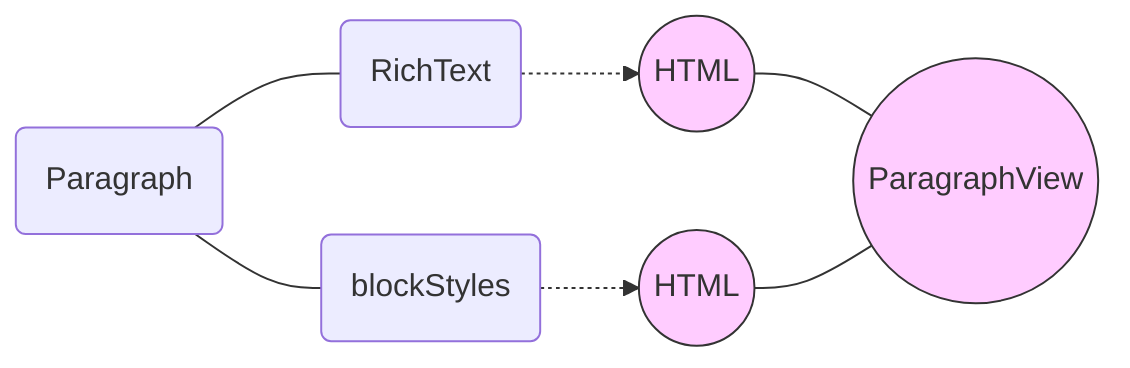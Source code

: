 graph LR


p(Paragraph)
rt(RichText)
bs(blockStyles)
h1((HTML))
h2((HTML))
pv((ParagraphView))

p --- rt
p --- bs
rt -.-> h1
bs -.-> h2
h1 --- pv
h2 --- pv

style h1 fill:#fcf,stroke:#333;
style h2 fill:#fcf,stroke:#333;
style pv fill:#fcf,stroke:#333;
